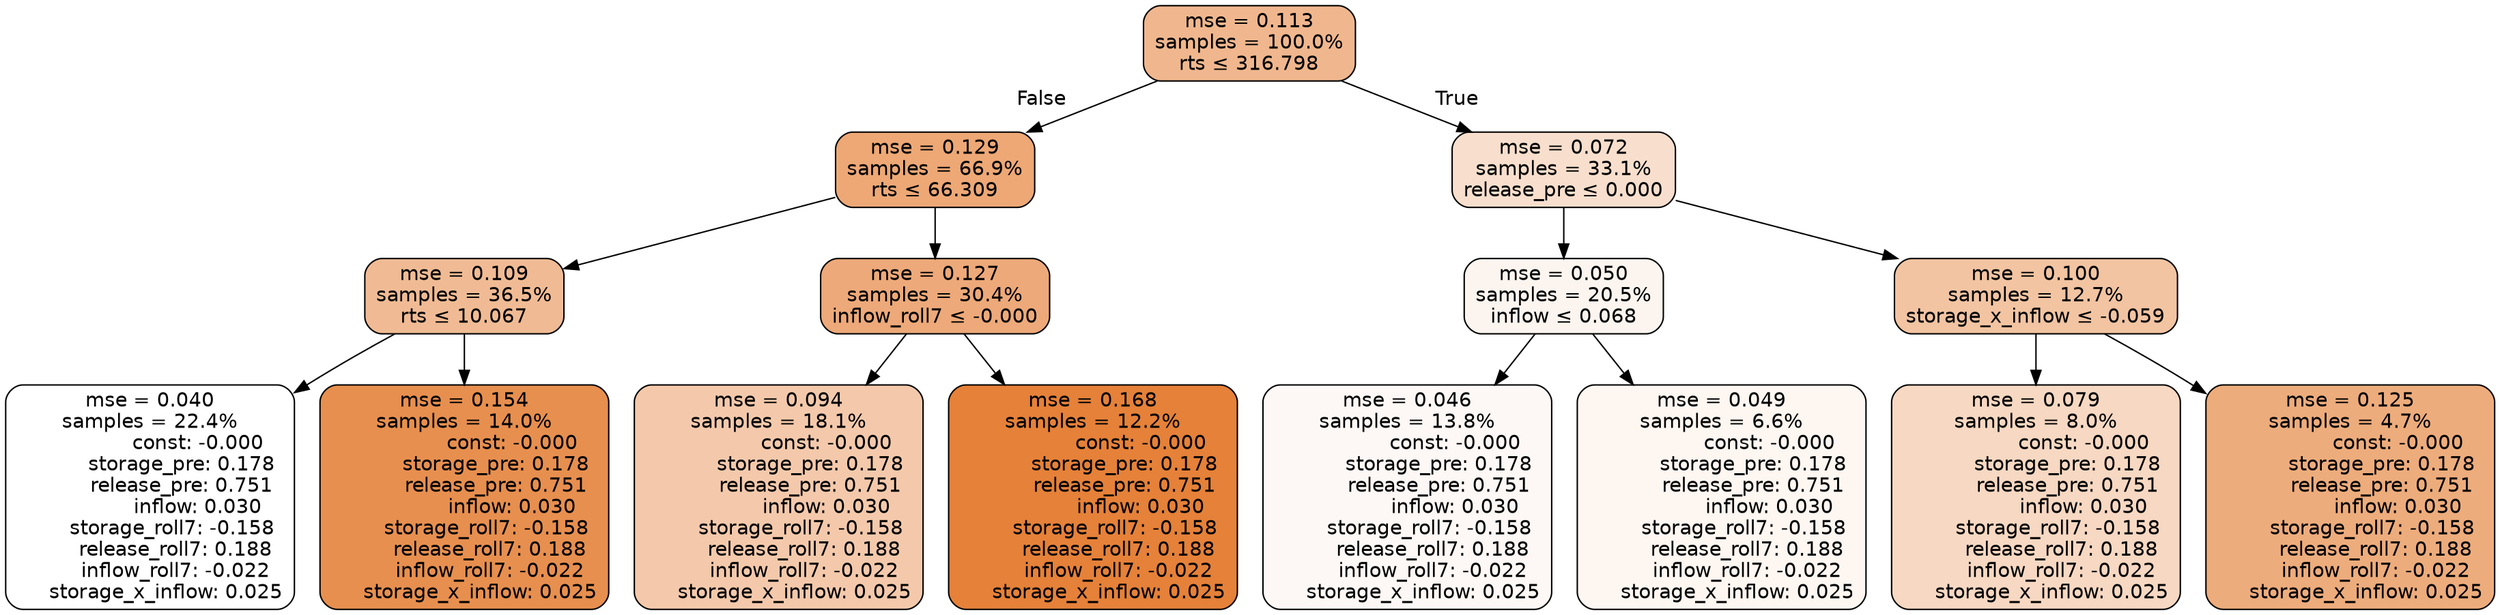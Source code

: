 digraph tree {
node [shape=rectangle, style="filled, rounded", color="black", fontname=helvetica] ;
edge [fontname=helvetica] ;
	"0" [label="mse = 0.113
samples = 100.0%
rts &le; 316.798", fillcolor="#f0b78e"]
	"1" [label="mse = 0.129
samples = 66.9%
rts &le; 66.309", fillcolor="#eda876"]
	"2" [label="mse = 0.109
samples = 36.5%
rts &le; 10.067", fillcolor="#f0bb94"]
	"3" [label="mse = 0.040
samples = 22.4%
               const: -0.000
          storage_pre: 0.178
          release_pre: 0.751
               inflow: 0.030
       storage_roll7: -0.158
        release_roll7: 0.188
        inflow_roll7: -0.022
     storage_x_inflow: 0.025", fillcolor="#ffffff"]
	"4" [label="mse = 0.154
samples = 14.0%
               const: -0.000
          storage_pre: 0.178
          release_pre: 0.751
               inflow: 0.030
       storage_roll7: -0.158
        release_roll7: 0.188
        inflow_roll7: -0.022
     storage_x_inflow: 0.025", fillcolor="#e78f4f"]
	"5" [label="mse = 0.127
samples = 30.4%
inflow_roll7 &le; -0.000", fillcolor="#eda979"]
	"6" [label="mse = 0.094
samples = 18.1%
               const: -0.000
          storage_pre: 0.178
          release_pre: 0.751
               inflow: 0.030
       storage_roll7: -0.158
        release_roll7: 0.188
        inflow_roll7: -0.022
     storage_x_inflow: 0.025", fillcolor="#f4c9ab"]
	"7" [label="mse = 0.168
samples = 12.2%
               const: -0.000
          storage_pre: 0.178
          release_pre: 0.751
               inflow: 0.030
       storage_roll7: -0.158
        release_roll7: 0.188
        inflow_roll7: -0.022
     storage_x_inflow: 0.025", fillcolor="#e58139"]
	"8" [label="mse = 0.072
samples = 33.1%
release_pre &le; 0.000", fillcolor="#f8dfcd"]
	"9" [label="mse = 0.050
samples = 20.5%
inflow &le; 0.068", fillcolor="#fcf5ef"]
	"10" [label="mse = 0.046
samples = 13.8%
               const: -0.000
          storage_pre: 0.178
          release_pre: 0.751
               inflow: 0.030
       storage_roll7: -0.158
        release_roll7: 0.188
        inflow_roll7: -0.022
     storage_x_inflow: 0.025", fillcolor="#fdf8f5"]
	"11" [label="mse = 0.049
samples = 6.6%
               const: -0.000
          storage_pre: 0.178
          release_pre: 0.751
               inflow: 0.030
       storage_roll7: -0.158
        release_roll7: 0.188
        inflow_roll7: -0.022
     storage_x_inflow: 0.025", fillcolor="#fdf6f1"]
	"12" [label="mse = 0.100
samples = 12.7%
storage_x_inflow &le; -0.059", fillcolor="#f2c4a2"]
	"13" [label="mse = 0.079
samples = 8.0%
               const: -0.000
          storage_pre: 0.178
          release_pre: 0.751
               inflow: 0.030
       storage_roll7: -0.158
        release_roll7: 0.188
        inflow_roll7: -0.022
     storage_x_inflow: 0.025", fillcolor="#f7d8c2"]
	"14" [label="mse = 0.125
samples = 4.7%
               const: -0.000
          storage_pre: 0.178
          release_pre: 0.751
               inflow: 0.030
       storage_roll7: -0.158
        release_roll7: 0.188
        inflow_roll7: -0.022
     storage_x_inflow: 0.025", fillcolor="#edac7c"]

	"0" -> "1" [labeldistance=2.5, labelangle=45, headlabel="False"]
	"1" -> "2"
	"2" -> "3"
	"2" -> "4"
	"1" -> "5"
	"5" -> "6"
	"5" -> "7"
	"0" -> "8" [labeldistance=2.5, labelangle=-45, headlabel="True"]
	"8" -> "9"
	"9" -> "10"
	"9" -> "11"
	"8" -> "12"
	"12" -> "13"
	"12" -> "14"
}